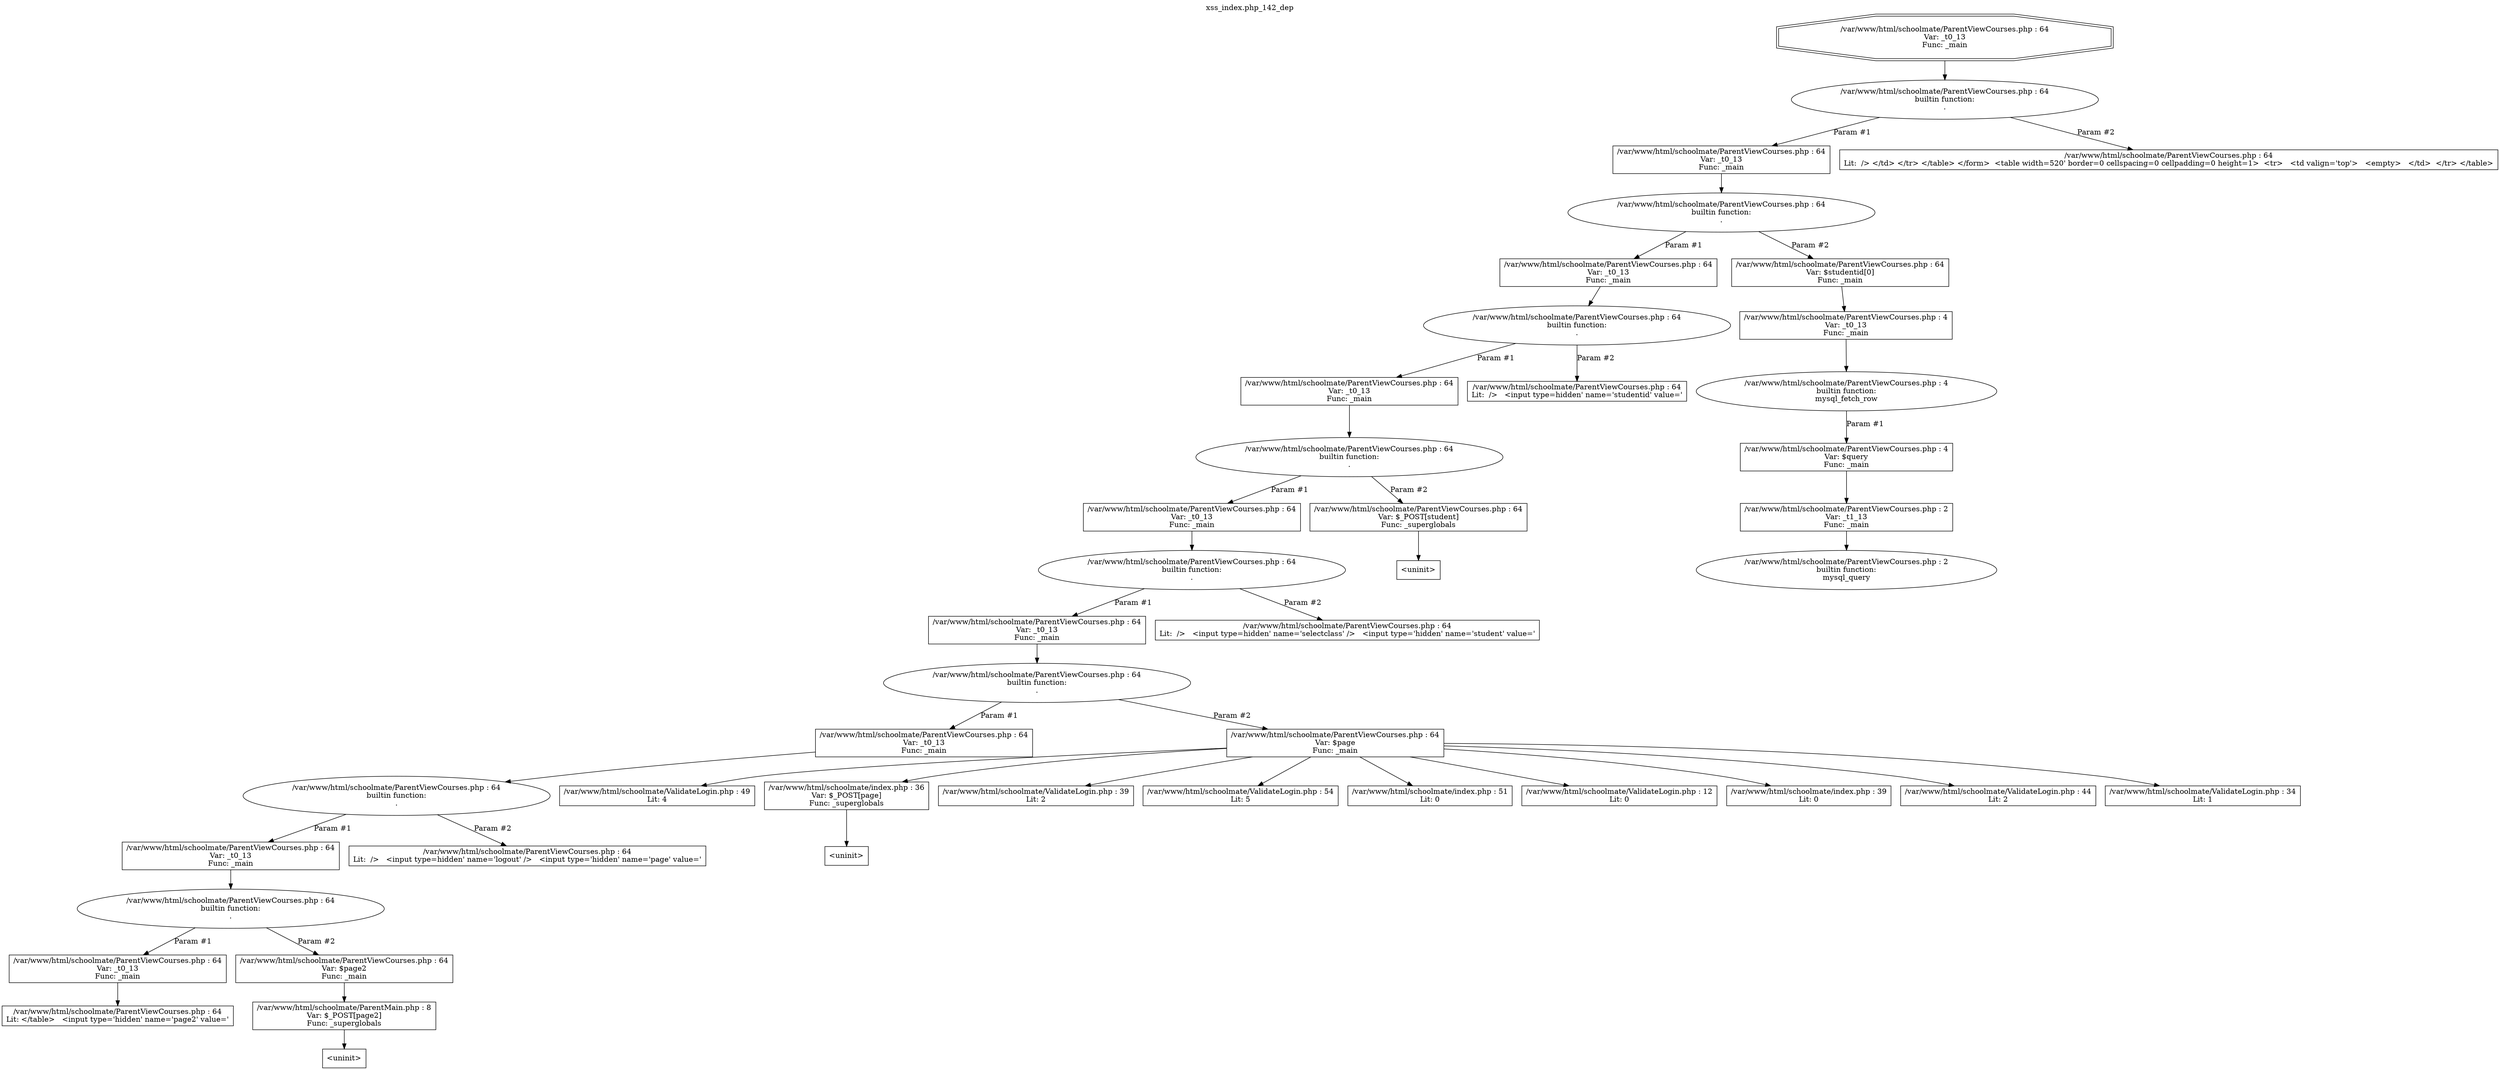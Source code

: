 digraph cfg {
  label="xss_index.php_142_dep";
  labelloc=t;
  n1 [shape=doubleoctagon, label="/var/www/html/schoolmate/ParentViewCourses.php : 64\nVar: _t0_13\nFunc: _main\n"];
  n2 [shape=ellipse, label="/var/www/html/schoolmate/ParentViewCourses.php : 64\nbuiltin function:\n.\n"];
  n3 [shape=box, label="/var/www/html/schoolmate/ParentViewCourses.php : 64\nVar: _t0_13\nFunc: _main\n"];
  n4 [shape=ellipse, label="/var/www/html/schoolmate/ParentViewCourses.php : 64\nbuiltin function:\n.\n"];
  n5 [shape=box, label="/var/www/html/schoolmate/ParentViewCourses.php : 64\nVar: _t0_13\nFunc: _main\n"];
  n6 [shape=ellipse, label="/var/www/html/schoolmate/ParentViewCourses.php : 64\nbuiltin function:\n.\n"];
  n7 [shape=box, label="/var/www/html/schoolmate/ParentViewCourses.php : 64\nVar: _t0_13\nFunc: _main\n"];
  n8 [shape=ellipse, label="/var/www/html/schoolmate/ParentViewCourses.php : 64\nbuiltin function:\n.\n"];
  n9 [shape=box, label="/var/www/html/schoolmate/ParentViewCourses.php : 64\nVar: _t0_13\nFunc: _main\n"];
  n10 [shape=ellipse, label="/var/www/html/schoolmate/ParentViewCourses.php : 64\nbuiltin function:\n.\n"];
  n11 [shape=box, label="/var/www/html/schoolmate/ParentViewCourses.php : 64\nVar: _t0_13\nFunc: _main\n"];
  n12 [shape=ellipse, label="/var/www/html/schoolmate/ParentViewCourses.php : 64\nbuiltin function:\n.\n"];
  n13 [shape=box, label="/var/www/html/schoolmate/ParentViewCourses.php : 64\nVar: _t0_13\nFunc: _main\n"];
  n14 [shape=ellipse, label="/var/www/html/schoolmate/ParentViewCourses.php : 64\nbuiltin function:\n.\n"];
  n15 [shape=box, label="/var/www/html/schoolmate/ParentViewCourses.php : 64\nVar: _t0_13\nFunc: _main\n"];
  n16 [shape=ellipse, label="/var/www/html/schoolmate/ParentViewCourses.php : 64\nbuiltin function:\n.\n"];
  n17 [shape=box, label="/var/www/html/schoolmate/ParentViewCourses.php : 64\nVar: _t0_13\nFunc: _main\n"];
  n18 [shape=box, label="/var/www/html/schoolmate/ParentViewCourses.php : 64\nLit: </table>   <input type='hidden' name='page2' value='\n"];
  n19 [shape=box, label="/var/www/html/schoolmate/ParentViewCourses.php : 64\nVar: $page2\nFunc: _main\n"];
  n20 [shape=box, label="/var/www/html/schoolmate/ParentMain.php : 8\nVar: $_POST[page2]\nFunc: _superglobals\n"];
  n21 [shape=box, label="<uninit>"];
  n22 [shape=box, label="/var/www/html/schoolmate/ParentViewCourses.php : 64\nLit:  />   <input type=hidden' name='logout' />   <input type='hidden' name='page' value='\n"];
  n23 [shape=box, label="/var/www/html/schoolmate/ParentViewCourses.php : 64\nVar: $page\nFunc: _main\n"];
  n24 [shape=box, label="/var/www/html/schoolmate/ValidateLogin.php : 49\nLit: 4\n"];
  n25 [shape=box, label="/var/www/html/schoolmate/index.php : 36\nVar: $_POST[page]\nFunc: _superglobals\n"];
  n26 [shape=box, label="<uninit>"];
  n27 [shape=box, label="/var/www/html/schoolmate/ValidateLogin.php : 39\nLit: 2\n"];
  n28 [shape=box, label="/var/www/html/schoolmate/ValidateLogin.php : 54\nLit: 5\n"];
  n29 [shape=box, label="/var/www/html/schoolmate/index.php : 51\nLit: 0\n"];
  n30 [shape=box, label="/var/www/html/schoolmate/ValidateLogin.php : 12\nLit: 0\n"];
  n31 [shape=box, label="/var/www/html/schoolmate/index.php : 39\nLit: 0\n"];
  n32 [shape=box, label="/var/www/html/schoolmate/ValidateLogin.php : 44\nLit: 2\n"];
  n33 [shape=box, label="/var/www/html/schoolmate/ValidateLogin.php : 34\nLit: 1\n"];
  n34 [shape=box, label="/var/www/html/schoolmate/ParentViewCourses.php : 64\nLit:  />   <input type=hidden' name='selectclass' />   <input type='hidden' name='student' value='\n"];
  n35 [shape=box, label="/var/www/html/schoolmate/ParentViewCourses.php : 64\nVar: $_POST[student]\nFunc: _superglobals\n"];
  n36 [shape=box, label="<uninit>"];
  n37 [shape=box, label="/var/www/html/schoolmate/ParentViewCourses.php : 64\nLit:  />   <input type=hidden' name='studentid' value='\n"];
  n38 [shape=box, label="/var/www/html/schoolmate/ParentViewCourses.php : 64\nVar: $studentid[0]\nFunc: _main\n"];
  n39 [shape=box, label="/var/www/html/schoolmate/ParentViewCourses.php : 4\nVar: _t0_13\nFunc: _main\n"];
  n40 [shape=ellipse, label="/var/www/html/schoolmate/ParentViewCourses.php : 4\nbuiltin function:\nmysql_fetch_row\n"];
  n41 [shape=box, label="/var/www/html/schoolmate/ParentViewCourses.php : 4\nVar: $query\nFunc: _main\n"];
  n42 [shape=box, label="/var/www/html/schoolmate/ParentViewCourses.php : 2\nVar: _t1_13\nFunc: _main\n"];
  n43 [shape=ellipse, label="/var/www/html/schoolmate/ParentViewCourses.php : 2\nbuiltin function:\nmysql_query\n"];
  n44 [shape=box, label="/var/www/html/schoolmate/ParentViewCourses.php : 64\nLit:  /> </td> </tr> </table> </form>  <table width=520' border=0 cellspacing=0 cellpadding=0 height=1>  <tr>   <td valign='top'>   <empty>   </td>  </tr> </table>\n"];
  n1 -> n2;
  n3 -> n4;
  n5 -> n6;
  n7 -> n8;
  n9 -> n10;
  n11 -> n12;
  n13 -> n14;
  n15 -> n16;
  n17 -> n18;
  n16 -> n17[label="Param #1"];
  n16 -> n19[label="Param #2"];
  n20 -> n21;
  n19 -> n20;
  n14 -> n15[label="Param #1"];
  n14 -> n22[label="Param #2"];
  n12 -> n13[label="Param #1"];
  n12 -> n23[label="Param #2"];
  n23 -> n24;
  n23 -> n25;
  n23 -> n27;
  n23 -> n28;
  n23 -> n29;
  n23 -> n30;
  n23 -> n31;
  n23 -> n32;
  n23 -> n33;
  n25 -> n26;
  n10 -> n11[label="Param #1"];
  n10 -> n34[label="Param #2"];
  n8 -> n9[label="Param #1"];
  n8 -> n35[label="Param #2"];
  n35 -> n36;
  n6 -> n7[label="Param #1"];
  n6 -> n37[label="Param #2"];
  n4 -> n5[label="Param #1"];
  n4 -> n38[label="Param #2"];
  n39 -> n40;
  n42 -> n43;
  n41 -> n42;
  n40 -> n41[label="Param #1"];
  n38 -> n39;
  n2 -> n3[label="Param #1"];
  n2 -> n44[label="Param #2"];
}

